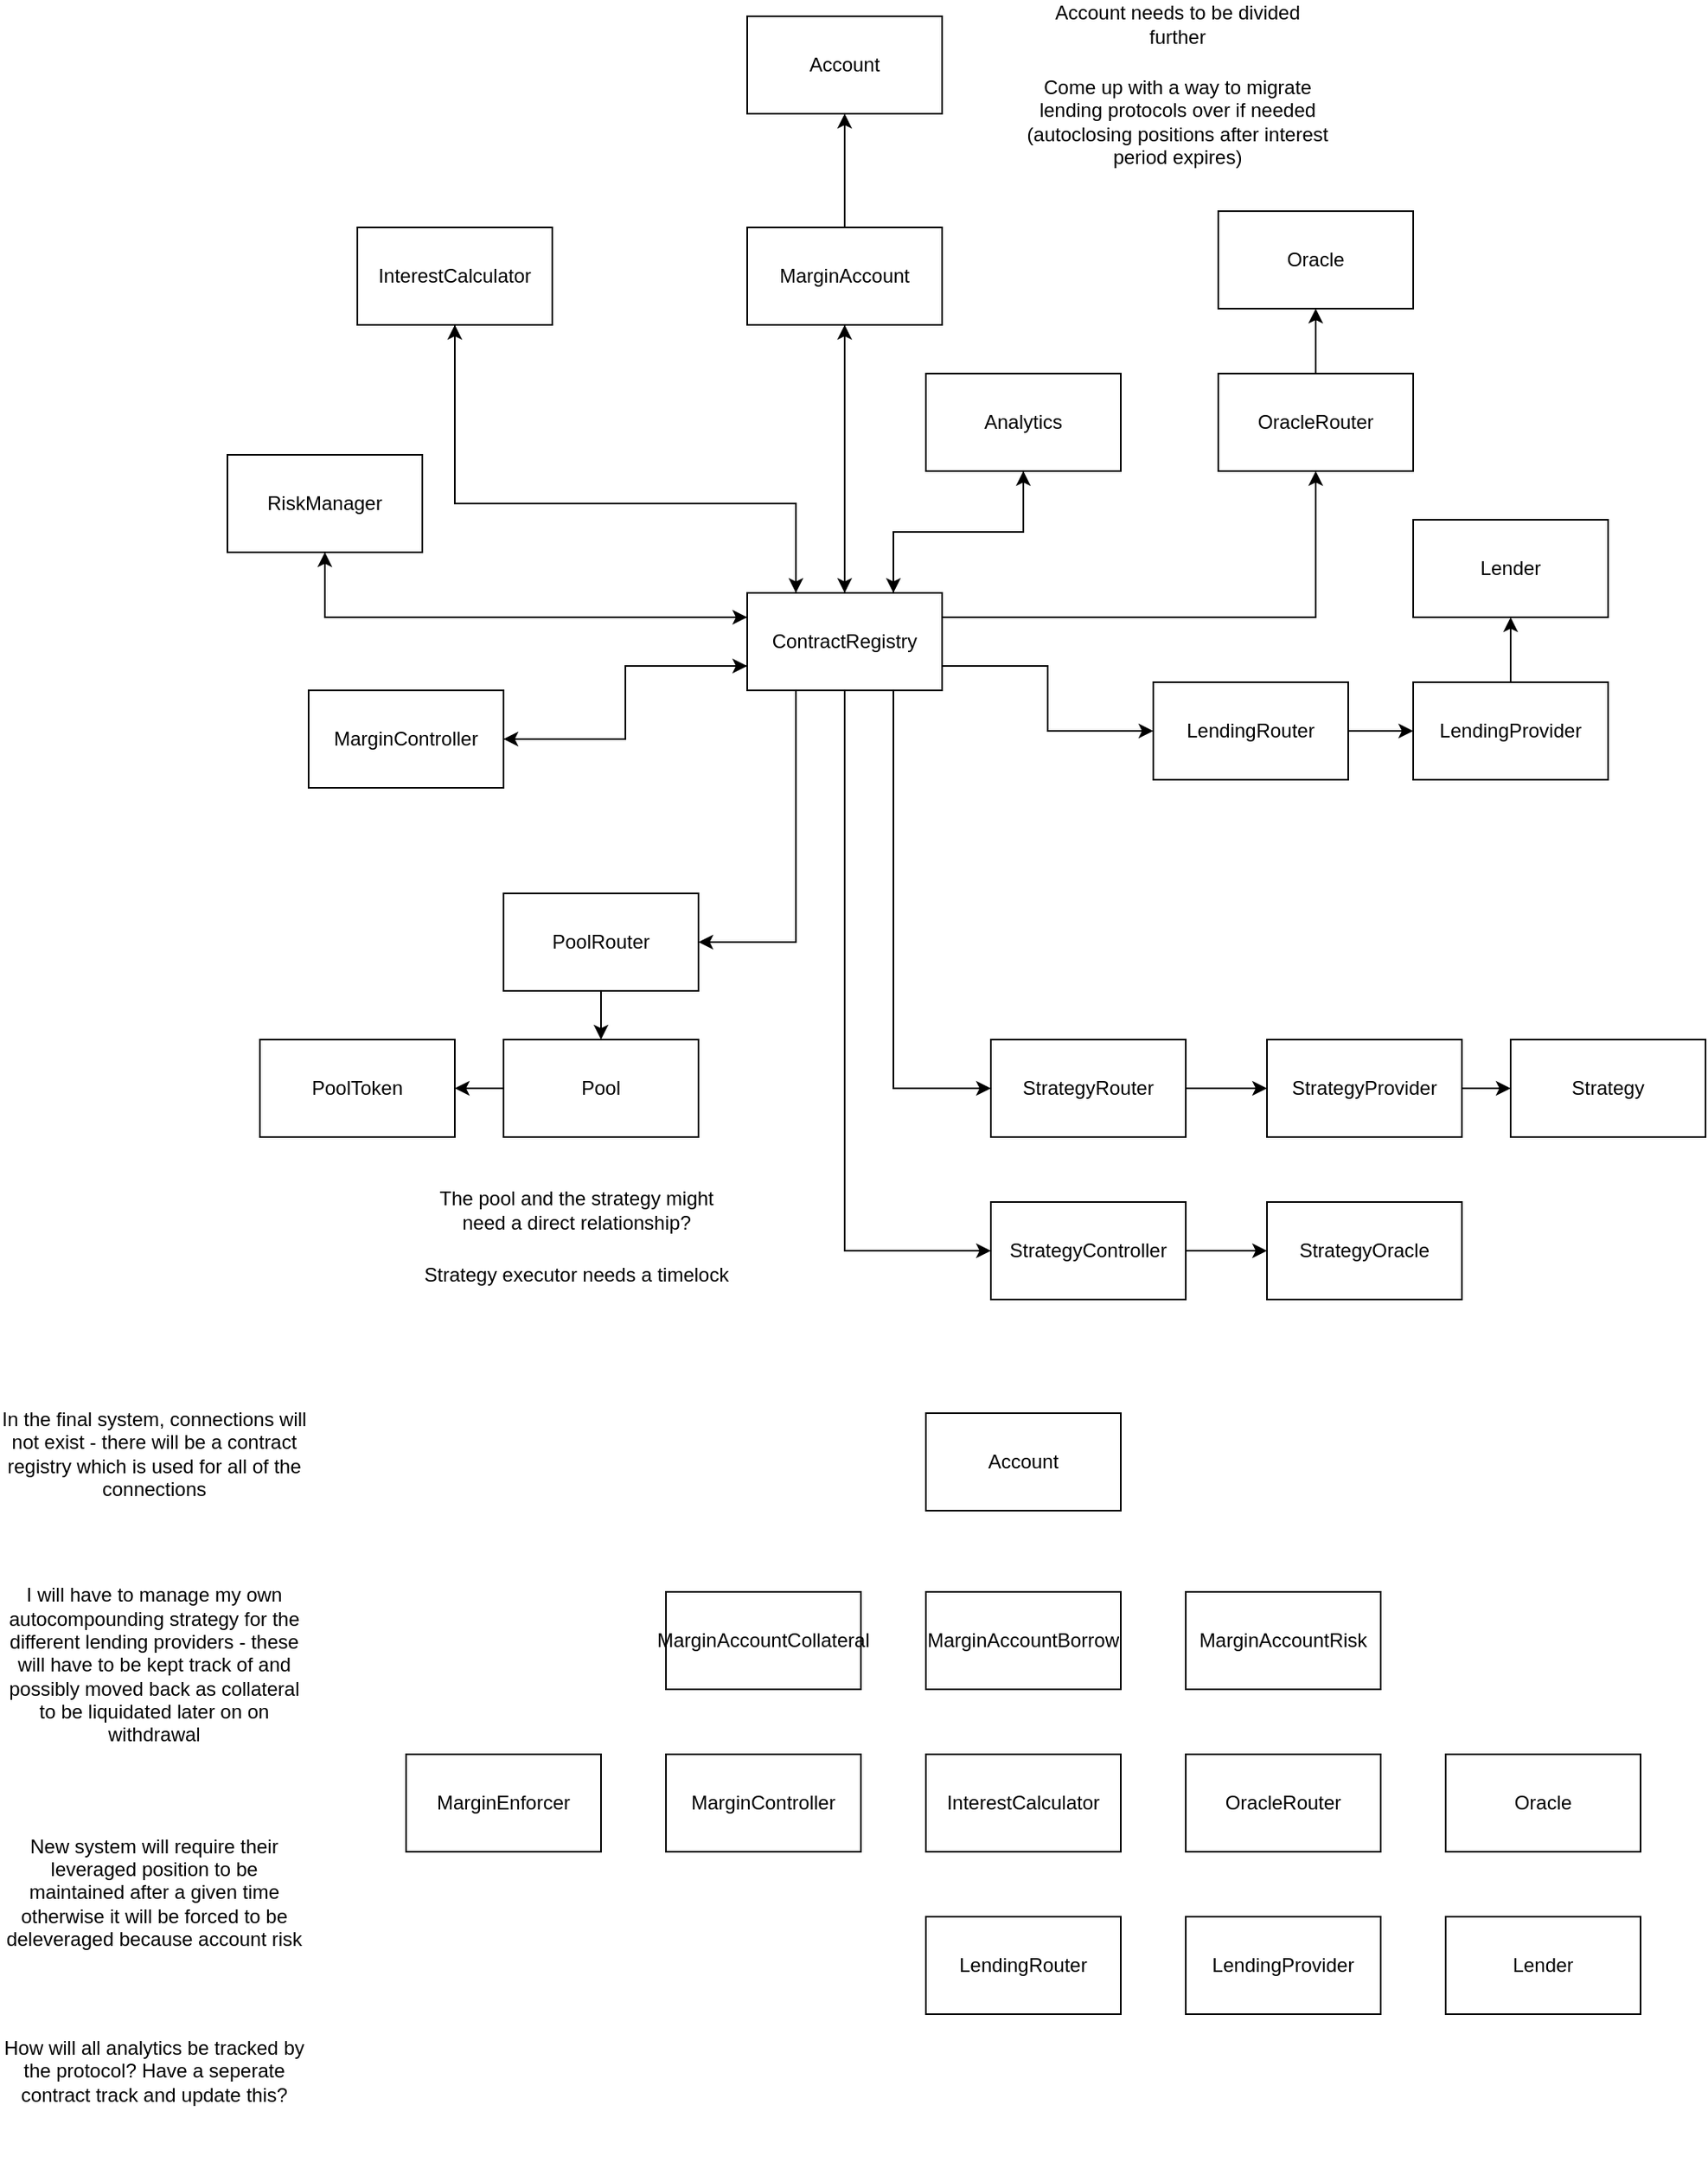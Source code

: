 <mxfile version="17.4.0" type="device"><diagram name="Page-1" id="52a04d89-c75d-2922-d76d-85b35f80e030"><mxGraphModel dx="1000" dy="573" grid="1" gridSize="10" guides="1" tooltips="1" connect="1" arrows="1" fold="1" page="1" pageScale="1" pageWidth="1100" pageHeight="850" background="none" math="0" shadow="0"><root><mxCell id="0"/><mxCell id="1" parent="0"/><mxCell id="1fdf3b25b50cf41e-42" style="edgeStyle=none;html=1;labelBackgroundColor=none;startFill=0;startSize=8;endFill=1;endSize=8;fontFamily=Verdana;fontSize=12;" parent="1" edge="1"><mxGeometry relative="1" as="geometry"><mxPoint x="120" y="440" as="sourcePoint"/></mxGeometry></mxCell><mxCell id="QQnbMLpZ93MSJPsR9M9I-1" value="Lender" style="rounded=0;whiteSpace=wrap;html=1;" parent="1" vertex="1"><mxGeometry x="900" y="350" width="120" height="60" as="geometry"/></mxCell><mxCell id="YldHDxRCTtaJmYDm-NVi-25" style="edgeStyle=orthogonalEdgeStyle;rounded=0;orthogonalLoop=1;jettySize=auto;html=1;entryX=0.5;entryY=1;entryDx=0;entryDy=0;" parent="1" source="QQnbMLpZ93MSJPsR9M9I-2" target="QQnbMLpZ93MSJPsR9M9I-1" edge="1"><mxGeometry relative="1" as="geometry"/></mxCell><mxCell id="QQnbMLpZ93MSJPsR9M9I-2" value="LendingProvider" style="rounded=0;whiteSpace=wrap;html=1;" parent="1" vertex="1"><mxGeometry x="900" y="450" width="120" height="60" as="geometry"/></mxCell><mxCell id="YldHDxRCTtaJmYDm-NVi-24" style="edgeStyle=orthogonalEdgeStyle;rounded=0;orthogonalLoop=1;jettySize=auto;html=1;entryX=0;entryY=0.5;entryDx=0;entryDy=0;" parent="1" source="QQnbMLpZ93MSJPsR9M9I-3" target="QQnbMLpZ93MSJPsR9M9I-2" edge="1"><mxGeometry relative="1" as="geometry"/></mxCell><mxCell id="QQnbMLpZ93MSJPsR9M9I-3" value="LendingRouter" style="rounded=0;whiteSpace=wrap;html=1;" parent="1" vertex="1"><mxGeometry x="740" y="450" width="120" height="60" as="geometry"/></mxCell><mxCell id="F2xj8c52CuEZ98pPWcwK-5" style="edgeStyle=orthogonalEdgeStyle;rounded=0;orthogonalLoop=1;jettySize=auto;html=1;entryX=0.25;entryY=0;entryDx=0;entryDy=0;" parent="1" source="QQnbMLpZ93MSJPsR9M9I-8" target="QQnbMLpZ93MSJPsR9M9I-32" edge="1"><mxGeometry relative="1" as="geometry"><Array as="points"><mxPoint x="310" y="340"/><mxPoint x="520" y="340"/></Array></mxGeometry></mxCell><mxCell id="QQnbMLpZ93MSJPsR9M9I-8" value="InterestCalculator" style="rounded=0;whiteSpace=wrap;html=1;" parent="1" vertex="1"><mxGeometry x="250" y="170" width="120" height="60" as="geometry"/></mxCell><mxCell id="YldHDxRCTtaJmYDm-NVi-19" style="edgeStyle=orthogonalEdgeStyle;rounded=0;orthogonalLoop=1;jettySize=auto;html=1;entryX=0;entryY=0.25;entryDx=0;entryDy=0;" parent="1" source="QQnbMLpZ93MSJPsR9M9I-9" target="QQnbMLpZ93MSJPsR9M9I-32" edge="1"><mxGeometry relative="1" as="geometry"><Array as="points"><mxPoint x="230" y="410"/></Array></mxGeometry></mxCell><mxCell id="QQnbMLpZ93MSJPsR9M9I-9" value="RiskManager" style="rounded=0;whiteSpace=wrap;html=1;" parent="1" vertex="1"><mxGeometry x="170" y="310" width="120" height="60" as="geometry"/></mxCell><mxCell id="F2xj8c52CuEZ98pPWcwK-6" style="edgeStyle=orthogonalEdgeStyle;rounded=0;orthogonalLoop=1;jettySize=auto;html=1;entryX=0;entryY=0.75;entryDx=0;entryDy=0;" parent="1" source="QQnbMLpZ93MSJPsR9M9I-11" target="QQnbMLpZ93MSJPsR9M9I-32" edge="1"><mxGeometry relative="1" as="geometry"/></mxCell><mxCell id="QQnbMLpZ93MSJPsR9M9I-11" value="MarginController" style="rounded=0;whiteSpace=wrap;html=1;" parent="1" vertex="1"><mxGeometry x="220" y="455" width="120" height="60" as="geometry"/></mxCell><mxCell id="YldHDxRCTtaJmYDm-NVi-22" style="edgeStyle=orthogonalEdgeStyle;rounded=0;orthogonalLoop=1;jettySize=auto;html=1;" parent="1" source="QQnbMLpZ93MSJPsR9M9I-13" target="YldHDxRCTtaJmYDm-NVi-1" edge="1"><mxGeometry relative="1" as="geometry"/></mxCell><mxCell id="QQnbMLpZ93MSJPsR9M9I-13" value="OracleRouter" style="rounded=0;whiteSpace=wrap;html=1;" parent="1" vertex="1"><mxGeometry x="780" y="260" width="120" height="60" as="geometry"/></mxCell><mxCell id="YldHDxRCTtaJmYDm-NVi-7" style="edgeStyle=orthogonalEdgeStyle;rounded=0;orthogonalLoop=1;jettySize=auto;html=1;" parent="1" source="QQnbMLpZ93MSJPsR9M9I-15" target="QQnbMLpZ93MSJPsR9M9I-16" edge="1"><mxGeometry relative="1" as="geometry"/></mxCell><mxCell id="QQnbMLpZ93MSJPsR9M9I-15" value="PoolRouter" style="rounded=0;whiteSpace=wrap;html=1;" parent="1" vertex="1"><mxGeometry x="340" y="580" width="120" height="60" as="geometry"/></mxCell><mxCell id="YldHDxRCTtaJmYDm-NVi-9" style="edgeStyle=orthogonalEdgeStyle;rounded=0;orthogonalLoop=1;jettySize=auto;html=1;entryX=1;entryY=0.5;entryDx=0;entryDy=0;" parent="1" source="QQnbMLpZ93MSJPsR9M9I-16" target="YldHDxRCTtaJmYDm-NVi-3" edge="1"><mxGeometry relative="1" as="geometry"/></mxCell><mxCell id="QQnbMLpZ93MSJPsR9M9I-16" value="Pool" style="rounded=0;whiteSpace=wrap;html=1;" parent="1" vertex="1"><mxGeometry x="340" y="670" width="120" height="60" as="geometry"/></mxCell><mxCell id="YldHDxRCTtaJmYDm-NVi-13" style="edgeStyle=orthogonalEdgeStyle;rounded=0;orthogonalLoop=1;jettySize=auto;html=1;entryX=0;entryY=0.5;entryDx=0;entryDy=0;" parent="1" source="QQnbMLpZ93MSJPsR9M9I-17" target="QQnbMLpZ93MSJPsR9M9I-18" edge="1"><mxGeometry relative="1" as="geometry"/></mxCell><mxCell id="QQnbMLpZ93MSJPsR9M9I-17" value="StrategyProvider" style="rounded=0;whiteSpace=wrap;html=1;" parent="1" vertex="1"><mxGeometry x="810" y="670" width="120" height="60" as="geometry"/></mxCell><mxCell id="QQnbMLpZ93MSJPsR9M9I-18" value="Strategy" style="rounded=0;whiteSpace=wrap;html=1;" parent="1" vertex="1"><mxGeometry x="960" y="670" width="120" height="60" as="geometry"/></mxCell><mxCell id="QQnbMLpZ93MSJPsR9M9I-19" value="StrategyOracle" style="rounded=0;whiteSpace=wrap;html=1;" parent="1" vertex="1"><mxGeometry x="810" y="770" width="120" height="60" as="geometry"/></mxCell><mxCell id="YldHDxRCTtaJmYDm-NVi-21" style="edgeStyle=orthogonalEdgeStyle;rounded=0;orthogonalLoop=1;jettySize=auto;html=1;entryX=0.5;entryY=1;entryDx=0;entryDy=0;" parent="1" source="QQnbMLpZ93MSJPsR9M9I-20" target="YldHDxRCTtaJmYDm-NVi-20" edge="1"><mxGeometry relative="1" as="geometry"/></mxCell><mxCell id="F2xj8c52CuEZ98pPWcwK-4" style="edgeStyle=orthogonalEdgeStyle;rounded=0;orthogonalLoop=1;jettySize=auto;html=1;exitX=0.5;exitY=1;exitDx=0;exitDy=0;" parent="1" source="QQnbMLpZ93MSJPsR9M9I-20" target="QQnbMLpZ93MSJPsR9M9I-32" edge="1"><mxGeometry relative="1" as="geometry"/></mxCell><mxCell id="QQnbMLpZ93MSJPsR9M9I-20" value="MarginAccount" style="rounded=0;whiteSpace=wrap;html=1;" parent="1" vertex="1"><mxGeometry x="490" y="170" width="120" height="60" as="geometry"/></mxCell><mxCell id="YldHDxRCTtaJmYDm-NVi-18" style="edgeStyle=orthogonalEdgeStyle;rounded=0;orthogonalLoop=1;jettySize=auto;html=1;entryX=0.5;entryY=1;entryDx=0;entryDy=0;exitX=0;exitY=0.25;exitDx=0;exitDy=0;" parent="1" source="QQnbMLpZ93MSJPsR9M9I-32" target="QQnbMLpZ93MSJPsR9M9I-9" edge="1"><mxGeometry relative="1" as="geometry"/></mxCell><mxCell id="YldHDxRCTtaJmYDm-NVi-26" style="edgeStyle=orthogonalEdgeStyle;rounded=0;orthogonalLoop=1;jettySize=auto;html=1;entryX=0.5;entryY=1;entryDx=0;entryDy=0;exitX=1;exitY=0.25;exitDx=0;exitDy=0;" parent="1" source="QQnbMLpZ93MSJPsR9M9I-32" target="QQnbMLpZ93MSJPsR9M9I-13" edge="1"><mxGeometry relative="1" as="geometry"/></mxCell><mxCell id="YldHDxRCTtaJmYDm-NVi-27" style="edgeStyle=orthogonalEdgeStyle;rounded=0;orthogonalLoop=1;jettySize=auto;html=1;entryX=0.5;entryY=1;entryDx=0;entryDy=0;" parent="1" source="QQnbMLpZ93MSJPsR9M9I-32" target="QQnbMLpZ93MSJPsR9M9I-20" edge="1"><mxGeometry relative="1" as="geometry"/></mxCell><mxCell id="YldHDxRCTtaJmYDm-NVi-28" style="edgeStyle=orthogonalEdgeStyle;rounded=0;orthogonalLoop=1;jettySize=auto;html=1;exitX=0.25;exitY=0;exitDx=0;exitDy=0;entryX=0.5;entryY=1;entryDx=0;entryDy=0;" parent="1" source="QQnbMLpZ93MSJPsR9M9I-32" target="QQnbMLpZ93MSJPsR9M9I-8" edge="1"><mxGeometry relative="1" as="geometry"><Array as="points"><mxPoint x="520" y="340"/><mxPoint x="310" y="340"/></Array></mxGeometry></mxCell><mxCell id="YldHDxRCTtaJmYDm-NVi-30" style="edgeStyle=orthogonalEdgeStyle;rounded=0;orthogonalLoop=1;jettySize=auto;html=1;exitX=1;exitY=0.75;exitDx=0;exitDy=0;entryX=0;entryY=0.5;entryDx=0;entryDy=0;" parent="1" source="QQnbMLpZ93MSJPsR9M9I-32" target="QQnbMLpZ93MSJPsR9M9I-3" edge="1"><mxGeometry relative="1" as="geometry"/></mxCell><mxCell id="YldHDxRCTtaJmYDm-NVi-31" style="edgeStyle=orthogonalEdgeStyle;rounded=0;orthogonalLoop=1;jettySize=auto;html=1;exitX=0;exitY=0.75;exitDx=0;exitDy=0;entryX=1;entryY=0.5;entryDx=0;entryDy=0;" parent="1" source="QQnbMLpZ93MSJPsR9M9I-32" target="QQnbMLpZ93MSJPsR9M9I-11" edge="1"><mxGeometry relative="1" as="geometry"/></mxCell><mxCell id="YldHDxRCTtaJmYDm-NVi-33" style="edgeStyle=orthogonalEdgeStyle;rounded=0;orthogonalLoop=1;jettySize=auto;html=1;exitX=0.25;exitY=1;exitDx=0;exitDy=0;entryX=1;entryY=0.5;entryDx=0;entryDy=0;" parent="1" source="QQnbMLpZ93MSJPsR9M9I-32" target="QQnbMLpZ93MSJPsR9M9I-15" edge="1"><mxGeometry relative="1" as="geometry"/></mxCell><mxCell id="YldHDxRCTtaJmYDm-NVi-34" style="edgeStyle=orthogonalEdgeStyle;rounded=0;orthogonalLoop=1;jettySize=auto;html=1;exitX=0.5;exitY=1;exitDx=0;exitDy=0;entryX=0;entryY=0.5;entryDx=0;entryDy=0;" parent="1" source="QQnbMLpZ93MSJPsR9M9I-32" target="YldHDxRCTtaJmYDm-NVi-15" edge="1"><mxGeometry relative="1" as="geometry"/></mxCell><mxCell id="YldHDxRCTtaJmYDm-NVi-36" style="edgeStyle=orthogonalEdgeStyle;rounded=0;orthogonalLoop=1;jettySize=auto;html=1;exitX=0.75;exitY=1;exitDx=0;exitDy=0;entryX=0;entryY=0.5;entryDx=0;entryDy=0;" parent="1" source="QQnbMLpZ93MSJPsR9M9I-32" target="YldHDxRCTtaJmYDm-NVi-6" edge="1"><mxGeometry relative="1" as="geometry"/></mxCell><mxCell id="F2xj8c52CuEZ98pPWcwK-2" style="edgeStyle=orthogonalEdgeStyle;rounded=0;orthogonalLoop=1;jettySize=auto;html=1;exitX=0.75;exitY=0;exitDx=0;exitDy=0;entryX=0.5;entryY=1;entryDx=0;entryDy=0;" parent="1" source="QQnbMLpZ93MSJPsR9M9I-32" target="F2xj8c52CuEZ98pPWcwK-1" edge="1"><mxGeometry relative="1" as="geometry"/></mxCell><mxCell id="QQnbMLpZ93MSJPsR9M9I-32" value="ContractRegistry" style="rounded=0;whiteSpace=wrap;html=1;" parent="1" vertex="1"><mxGeometry x="490" y="395" width="120" height="60" as="geometry"/></mxCell><mxCell id="YldHDxRCTtaJmYDm-NVi-1" value="Oracle" style="rounded=0;whiteSpace=wrap;html=1;" parent="1" vertex="1"><mxGeometry x="780" y="160" width="120" height="60" as="geometry"/></mxCell><mxCell id="YldHDxRCTtaJmYDm-NVi-3" value="PoolToken" style="rounded=0;whiteSpace=wrap;html=1;" parent="1" vertex="1"><mxGeometry x="190" y="670" width="120" height="60" as="geometry"/></mxCell><mxCell id="YldHDxRCTtaJmYDm-NVi-12" style="edgeStyle=orthogonalEdgeStyle;rounded=0;orthogonalLoop=1;jettySize=auto;html=1;" parent="1" source="YldHDxRCTtaJmYDm-NVi-6" target="QQnbMLpZ93MSJPsR9M9I-17" edge="1"><mxGeometry relative="1" as="geometry"/></mxCell><mxCell id="YldHDxRCTtaJmYDm-NVi-6" value="StrategyRouter" style="rounded=0;whiteSpace=wrap;html=1;" parent="1" vertex="1"><mxGeometry x="640" y="670" width="120" height="60" as="geometry"/></mxCell><mxCell id="YldHDxRCTtaJmYDm-NVi-17" style="edgeStyle=orthogonalEdgeStyle;rounded=0;orthogonalLoop=1;jettySize=auto;html=1;" parent="1" source="YldHDxRCTtaJmYDm-NVi-15" target="QQnbMLpZ93MSJPsR9M9I-19" edge="1"><mxGeometry relative="1" as="geometry"/></mxCell><mxCell id="YldHDxRCTtaJmYDm-NVi-15" value="StrategyController" style="rounded=0;whiteSpace=wrap;html=1;" parent="1" vertex="1"><mxGeometry x="640" y="770" width="120" height="60" as="geometry"/></mxCell><mxCell id="YldHDxRCTtaJmYDm-NVi-20" value="Account" style="rounded=0;whiteSpace=wrap;html=1;" parent="1" vertex="1"><mxGeometry x="490" y="40" width="120" height="60" as="geometry"/></mxCell><mxCell id="F2xj8c52CuEZ98pPWcwK-3" style="edgeStyle=orthogonalEdgeStyle;rounded=0;orthogonalLoop=1;jettySize=auto;html=1;exitX=0.5;exitY=1;exitDx=0;exitDy=0;entryX=0.75;entryY=0;entryDx=0;entryDy=0;" parent="1" source="F2xj8c52CuEZ98pPWcwK-1" target="QQnbMLpZ93MSJPsR9M9I-32" edge="1"><mxGeometry relative="1" as="geometry"/></mxCell><mxCell id="F2xj8c52CuEZ98pPWcwK-1" value="Analytics" style="rounded=0;whiteSpace=wrap;html=1;" parent="1" vertex="1"><mxGeometry x="600" y="260" width="120" height="60" as="geometry"/></mxCell><mxCell id="F2xj8c52CuEZ98pPWcwK-7" value="The pool and the strategy might need a direct relationship?" style="text;html=1;strokeColor=none;fillColor=none;align=center;verticalAlign=middle;whiteSpace=wrap;rounded=0;" parent="1" vertex="1"><mxGeometry x="290" y="760" width="190" height="30" as="geometry"/></mxCell><mxCell id="QnWulfvDXJuSbhogi2hA-1" value="Strategy executor needs a timelock" style="text;html=1;strokeColor=none;fillColor=none;align=center;verticalAlign=middle;whiteSpace=wrap;rounded=0;" parent="1" vertex="1"><mxGeometry x="290" y="800" width="190" height="30" as="geometry"/></mxCell><mxCell id="QnWulfvDXJuSbhogi2hA-2" value="Account needs to be divided further" style="text;html=1;strokeColor=none;fillColor=none;align=center;verticalAlign=middle;whiteSpace=wrap;rounded=0;" parent="1" vertex="1"><mxGeometry x="660" y="30" width="190" height="30" as="geometry"/></mxCell><mxCell id="QnWulfvDXJuSbhogi2hA-3" value="Come up with a way to migrate lending protocols over if needed (autoclosing positions after interest period expires)" style="text;html=1;strokeColor=none;fillColor=none;align=center;verticalAlign=middle;whiteSpace=wrap;rounded=0;" parent="1" vertex="1"><mxGeometry x="660" y="70" width="190" height="70" as="geometry"/></mxCell><mxCell id="XVIV0NMg8WljWZH5M-E4-1" value="Account" style="rounded=0;whiteSpace=wrap;html=1;" vertex="1" parent="1"><mxGeometry x="600" y="900" width="120" height="60" as="geometry"/></mxCell><mxCell id="XVIV0NMg8WljWZH5M-E4-2" value="MarginAccountCollateral" style="rounded=0;whiteSpace=wrap;html=1;" vertex="1" parent="1"><mxGeometry x="440" y="1010" width="120" height="60" as="geometry"/></mxCell><mxCell id="XVIV0NMg8WljWZH5M-E4-4" value="MarginAccountBorrow" style="rounded=0;whiteSpace=wrap;html=1;" vertex="1" parent="1"><mxGeometry x="600" y="1010" width="120" height="60" as="geometry"/></mxCell><mxCell id="XVIV0NMg8WljWZH5M-E4-5" value="MarginAccountRisk" style="rounded=0;whiteSpace=wrap;html=1;" vertex="1" parent="1"><mxGeometry x="760" y="1010" width="120" height="60" as="geometry"/></mxCell><mxCell id="XVIV0NMg8WljWZH5M-E4-6" value="InterestCalculator" style="rounded=0;whiteSpace=wrap;html=1;" vertex="1" parent="1"><mxGeometry x="600" y="1110" width="120" height="60" as="geometry"/></mxCell><mxCell id="XVIV0NMg8WljWZH5M-E4-7" value="OracleRouter" style="rounded=0;whiteSpace=wrap;html=1;" vertex="1" parent="1"><mxGeometry x="760" y="1110" width="120" height="60" as="geometry"/></mxCell><mxCell id="XVIV0NMg8WljWZH5M-E4-8" value="Oracle" style="rounded=0;whiteSpace=wrap;html=1;" vertex="1" parent="1"><mxGeometry x="920" y="1110" width="120" height="60" as="geometry"/></mxCell><mxCell id="XVIV0NMg8WljWZH5M-E4-9" value="LendingRouter" style="rounded=0;whiteSpace=wrap;html=1;" vertex="1" parent="1"><mxGeometry x="600" y="1210" width="120" height="60" as="geometry"/></mxCell><mxCell id="XVIV0NMg8WljWZH5M-E4-10" value="In the final system, connections will not exist - there will be a contract registry which is used for all of the connections" style="text;html=1;strokeColor=none;fillColor=none;align=center;verticalAlign=middle;whiteSpace=wrap;rounded=0;" vertex="1" parent="1"><mxGeometry x="30" y="880" width="190" height="90" as="geometry"/></mxCell><mxCell id="XVIV0NMg8WljWZH5M-E4-11" value="LendingProvider" style="rounded=0;whiteSpace=wrap;html=1;" vertex="1" parent="1"><mxGeometry x="760" y="1210" width="120" height="60" as="geometry"/></mxCell><mxCell id="XVIV0NMg8WljWZH5M-E4-12" value="I will have to manage my own autocompounding strategy for the different lending providers - these will have to be kept track of and possibly moved back as collateral to be liquidated later on on withdrawal" style="text;html=1;strokeColor=none;fillColor=none;align=center;verticalAlign=middle;whiteSpace=wrap;rounded=0;" vertex="1" parent="1"><mxGeometry x="30" y="1000" width="190" height="110" as="geometry"/></mxCell><mxCell id="XVIV0NMg8WljWZH5M-E4-13" value="New system will require their leveraged position to be maintained after a given time otherwise it will be forced to be deleveraged because account risk" style="text;html=1;strokeColor=none;fillColor=none;align=center;verticalAlign=middle;whiteSpace=wrap;rounded=0;" vertex="1" parent="1"><mxGeometry x="30" y="1140" width="190" height="110" as="geometry"/></mxCell><mxCell id="XVIV0NMg8WljWZH5M-E4-14" value="Lender" style="rounded=0;whiteSpace=wrap;html=1;" vertex="1" parent="1"><mxGeometry x="920" y="1210" width="120" height="60" as="geometry"/></mxCell><mxCell id="XVIV0NMg8WljWZH5M-E4-15" value="MarginEnforcer" style="rounded=0;whiteSpace=wrap;html=1;" vertex="1" parent="1"><mxGeometry x="280" y="1110" width="120" height="60" as="geometry"/></mxCell><mxCell id="XVIV0NMg8WljWZH5M-E4-16" value="MarginController" style="rounded=0;whiteSpace=wrap;html=1;" vertex="1" parent="1"><mxGeometry x="440" y="1110" width="120" height="60" as="geometry"/></mxCell><mxCell id="XVIV0NMg8WljWZH5M-E4-17" value="How will all analytics be tracked by the protocol? Have a seperate contract track and update this?" style="text;html=1;strokeColor=none;fillColor=none;align=center;verticalAlign=middle;whiteSpace=wrap;rounded=0;" vertex="1" parent="1"><mxGeometry x="30" y="1250" width="190" height="110" as="geometry"/></mxCell></root></mxGraphModel></diagram></mxfile>